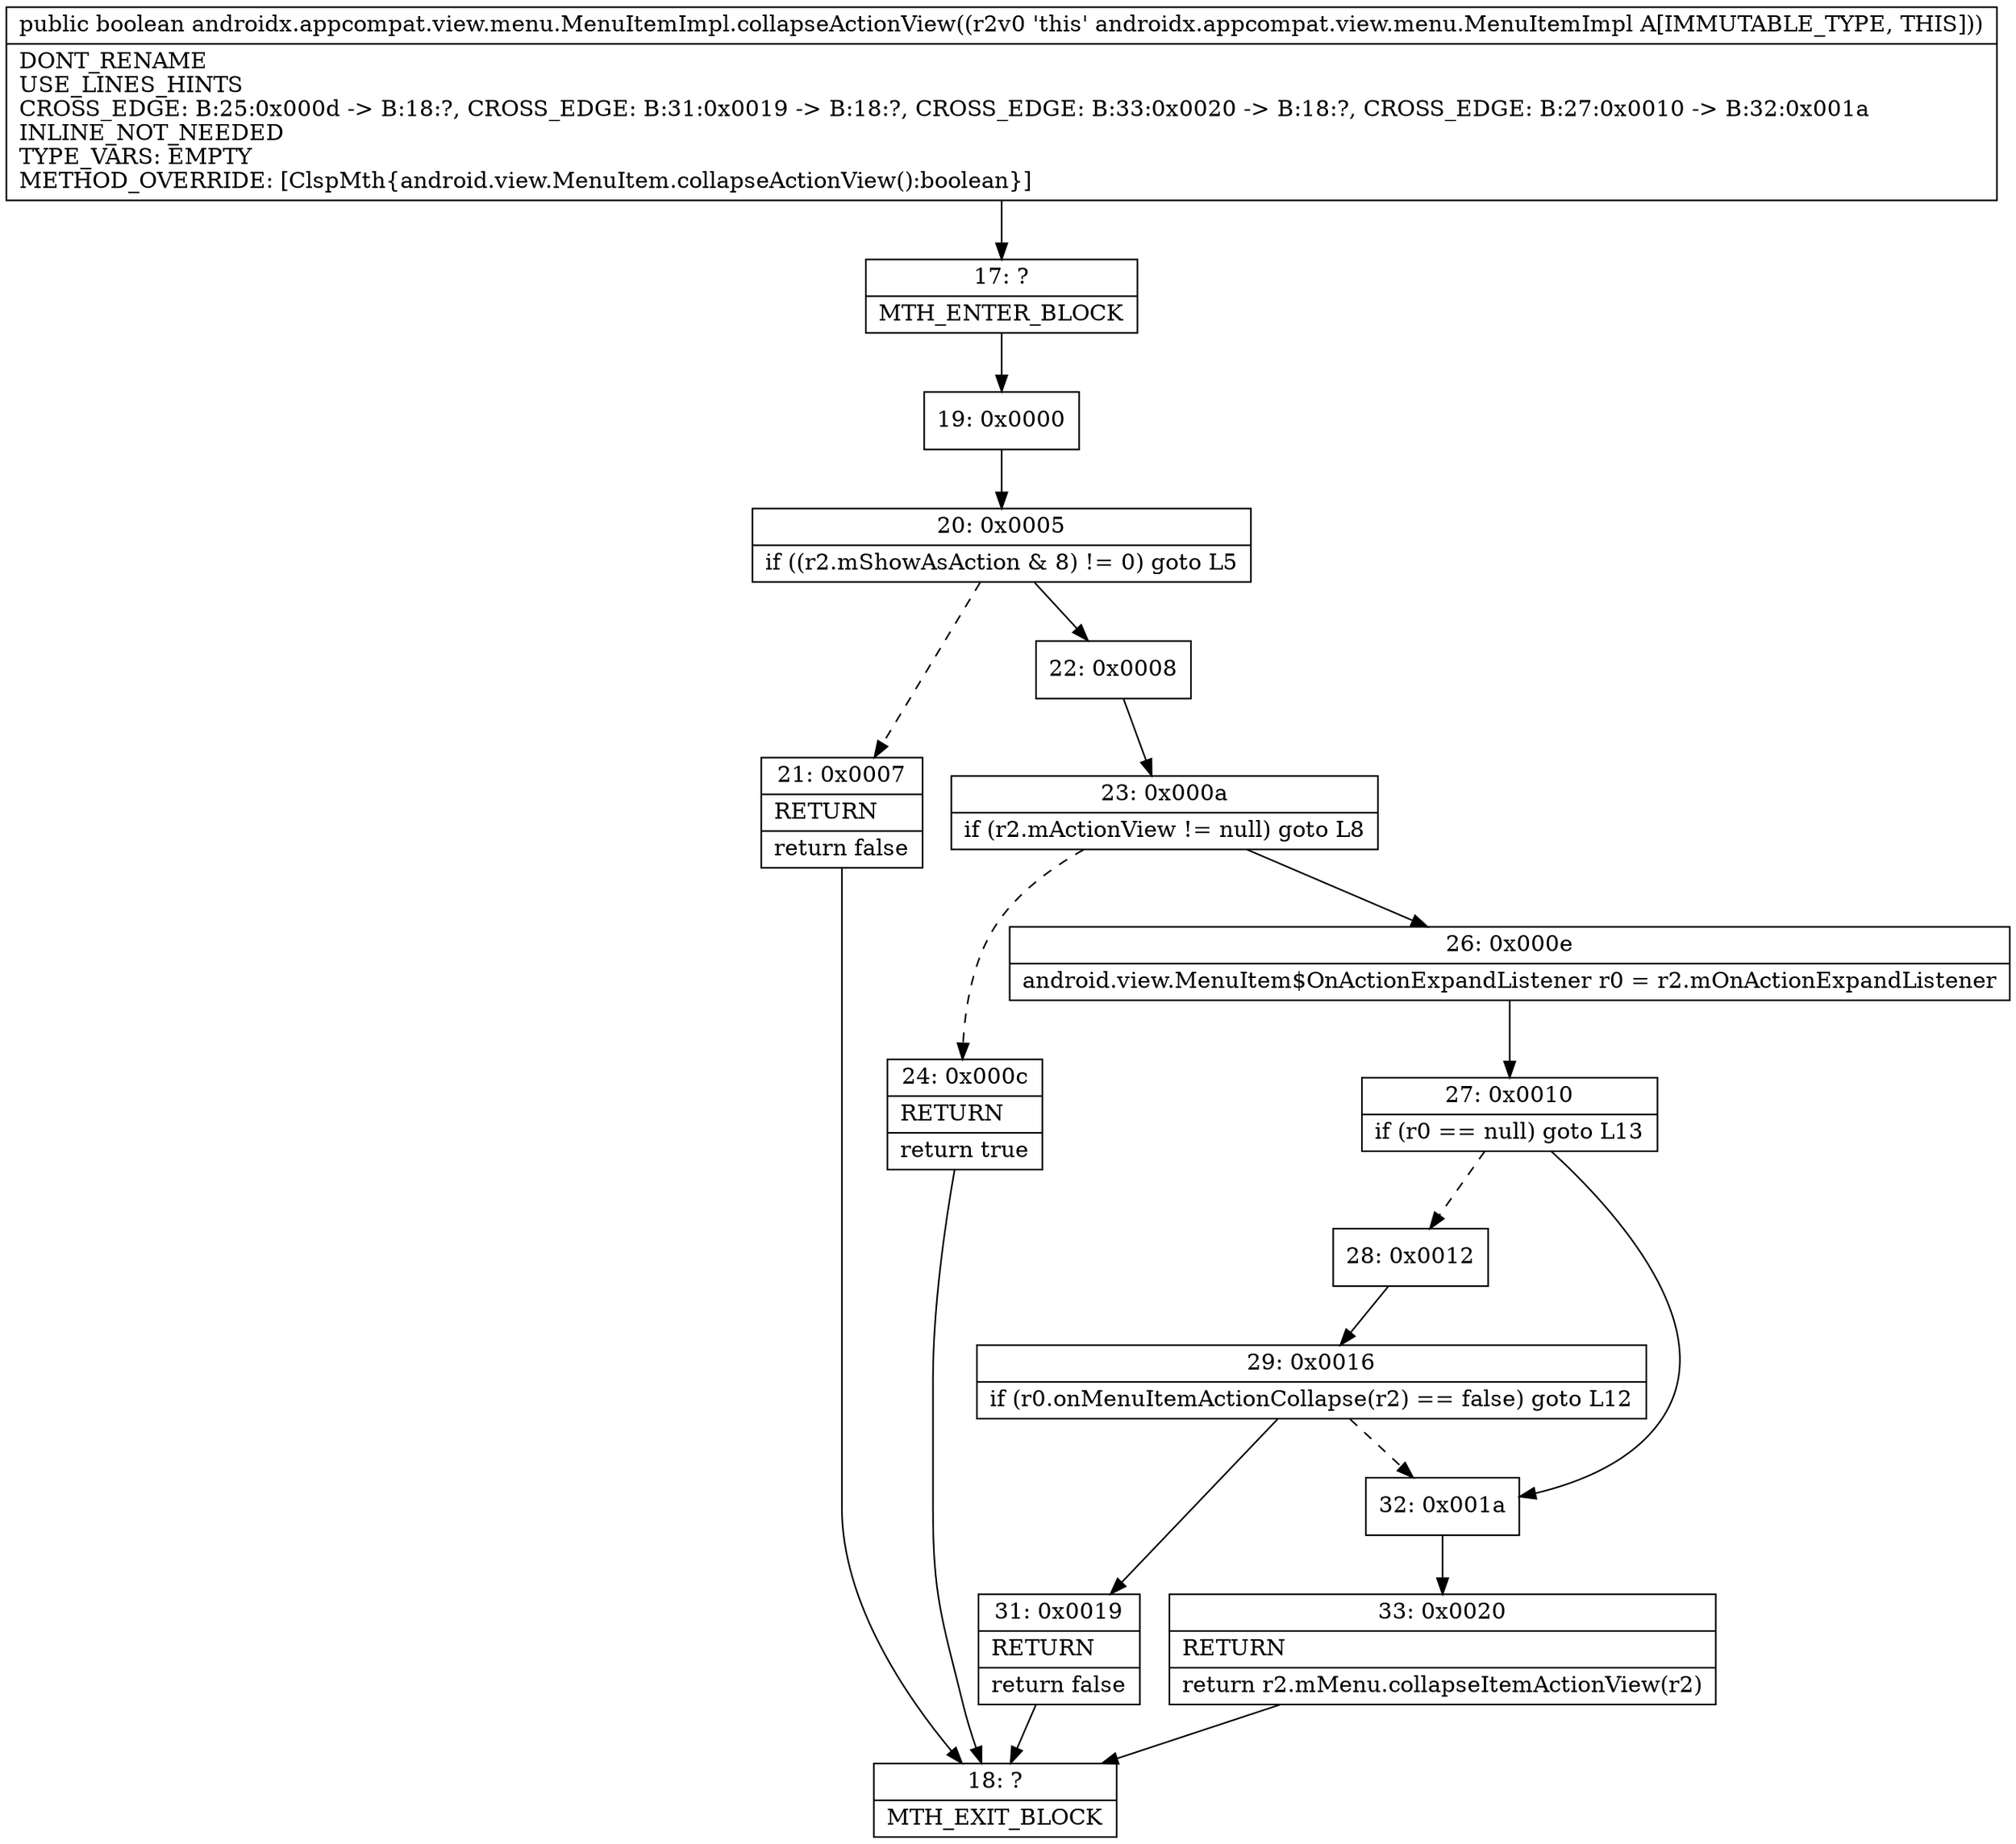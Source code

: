digraph "CFG forandroidx.appcompat.view.menu.MenuItemImpl.collapseActionView()Z" {
Node_17 [shape=record,label="{17\:\ ?|MTH_ENTER_BLOCK\l}"];
Node_19 [shape=record,label="{19\:\ 0x0000}"];
Node_20 [shape=record,label="{20\:\ 0x0005|if ((r2.mShowAsAction & 8) != 0) goto L5\l}"];
Node_21 [shape=record,label="{21\:\ 0x0007|RETURN\l|return false\l}"];
Node_18 [shape=record,label="{18\:\ ?|MTH_EXIT_BLOCK\l}"];
Node_22 [shape=record,label="{22\:\ 0x0008}"];
Node_23 [shape=record,label="{23\:\ 0x000a|if (r2.mActionView != null) goto L8\l}"];
Node_24 [shape=record,label="{24\:\ 0x000c|RETURN\l|return true\l}"];
Node_26 [shape=record,label="{26\:\ 0x000e|android.view.MenuItem$OnActionExpandListener r0 = r2.mOnActionExpandListener\l}"];
Node_27 [shape=record,label="{27\:\ 0x0010|if (r0 == null) goto L13\l}"];
Node_28 [shape=record,label="{28\:\ 0x0012}"];
Node_29 [shape=record,label="{29\:\ 0x0016|if (r0.onMenuItemActionCollapse(r2) == false) goto L12\l}"];
Node_31 [shape=record,label="{31\:\ 0x0019|RETURN\l|return false\l}"];
Node_32 [shape=record,label="{32\:\ 0x001a}"];
Node_33 [shape=record,label="{33\:\ 0x0020|RETURN\l|return r2.mMenu.collapseItemActionView(r2)\l}"];
MethodNode[shape=record,label="{public boolean androidx.appcompat.view.menu.MenuItemImpl.collapseActionView((r2v0 'this' androidx.appcompat.view.menu.MenuItemImpl A[IMMUTABLE_TYPE, THIS]))  | DONT_RENAME\lUSE_LINES_HINTS\lCROSS_EDGE: B:25:0x000d \-\> B:18:?, CROSS_EDGE: B:31:0x0019 \-\> B:18:?, CROSS_EDGE: B:33:0x0020 \-\> B:18:?, CROSS_EDGE: B:27:0x0010 \-\> B:32:0x001a\lINLINE_NOT_NEEDED\lTYPE_VARS: EMPTY\lMETHOD_OVERRIDE: [ClspMth\{android.view.MenuItem.collapseActionView():boolean\}]\l}"];
MethodNode -> Node_17;Node_17 -> Node_19;
Node_19 -> Node_20;
Node_20 -> Node_21[style=dashed];
Node_20 -> Node_22;
Node_21 -> Node_18;
Node_22 -> Node_23;
Node_23 -> Node_24[style=dashed];
Node_23 -> Node_26;
Node_24 -> Node_18;
Node_26 -> Node_27;
Node_27 -> Node_28[style=dashed];
Node_27 -> Node_32;
Node_28 -> Node_29;
Node_29 -> Node_31;
Node_29 -> Node_32[style=dashed];
Node_31 -> Node_18;
Node_32 -> Node_33;
Node_33 -> Node_18;
}

